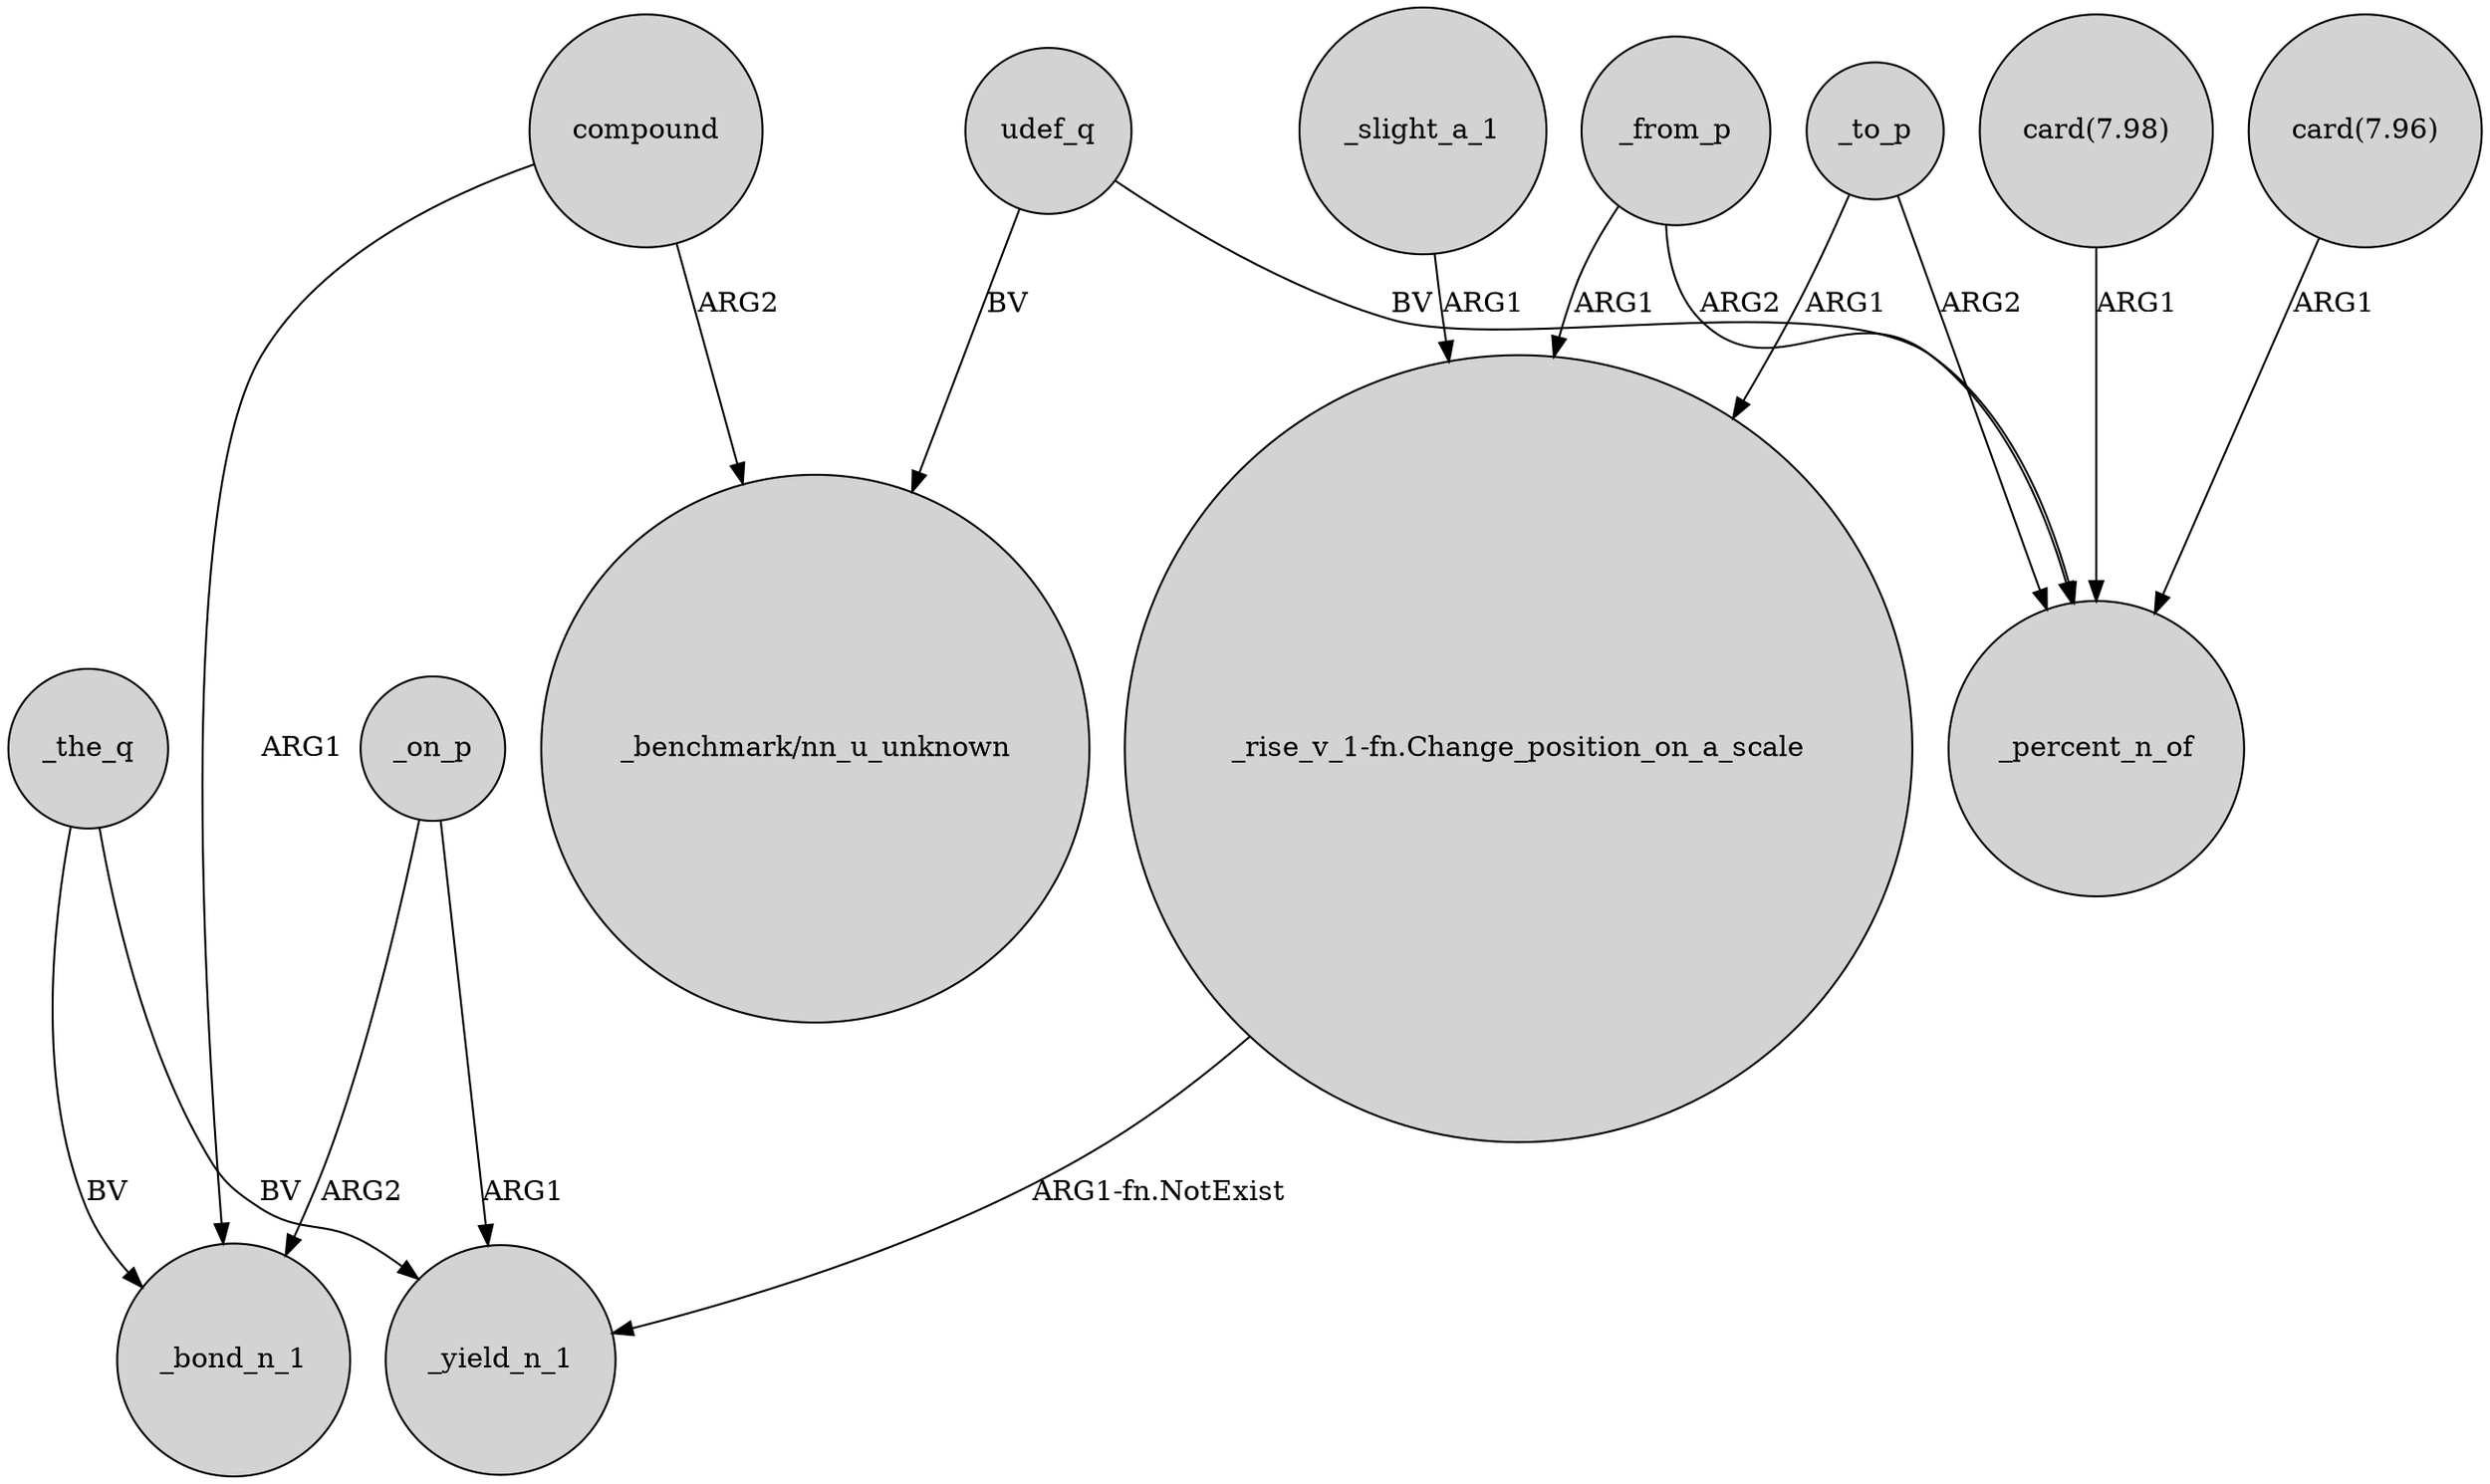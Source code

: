 digraph {
	node [shape=circle style=filled]
	_the_q -> _yield_n_1 [label=BV]
	_from_p -> _percent_n_of [label=ARG2]
	udef_q -> _percent_n_of [label=BV]
	compound -> "_benchmark/nn_u_unknown" [label=ARG2]
	udef_q -> "_benchmark/nn_u_unknown" [label=BV]
	_on_p -> _yield_n_1 [label=ARG1]
	_the_q -> _bond_n_1 [label=BV]
	_slight_a_1 -> "_rise_v_1-fn.Change_position_on_a_scale" [label=ARG1]
	_on_p -> _bond_n_1 [label=ARG2]
	_to_p -> "_rise_v_1-fn.Change_position_on_a_scale" [label=ARG1]
	"card(7.98)" -> _percent_n_of [label=ARG1]
	"_rise_v_1-fn.Change_position_on_a_scale" -> _yield_n_1 [label="ARG1-fn.NotExist"]
	_from_p -> "_rise_v_1-fn.Change_position_on_a_scale" [label=ARG1]
	"card(7.96)" -> _percent_n_of [label=ARG1]
	compound -> _bond_n_1 [label=ARG1]
	_to_p -> _percent_n_of [label=ARG2]
}
